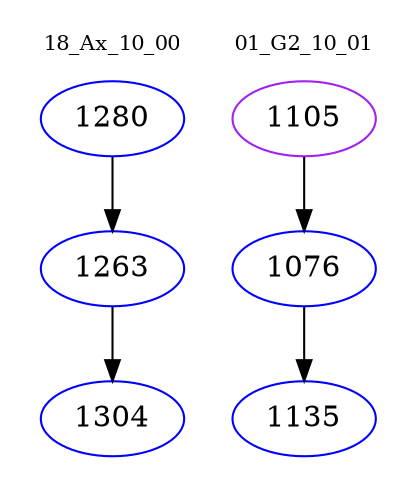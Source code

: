 digraph{
subgraph cluster_0 {
color = white
label = "18_Ax_10_00";
fontsize=10;
T0_1280 [label="1280", color="blue"]
T0_1280 -> T0_1263 [color="black"]
T0_1263 [label="1263", color="blue"]
T0_1263 -> T0_1304 [color="black"]
T0_1304 [label="1304", color="blue"]
}
subgraph cluster_1 {
color = white
label = "01_G2_10_01";
fontsize=10;
T1_1105 [label="1105", color="purple"]
T1_1105 -> T1_1076 [color="black"]
T1_1076 [label="1076", color="blue"]
T1_1076 -> T1_1135 [color="black"]
T1_1135 [label="1135", color="blue"]
}
}
